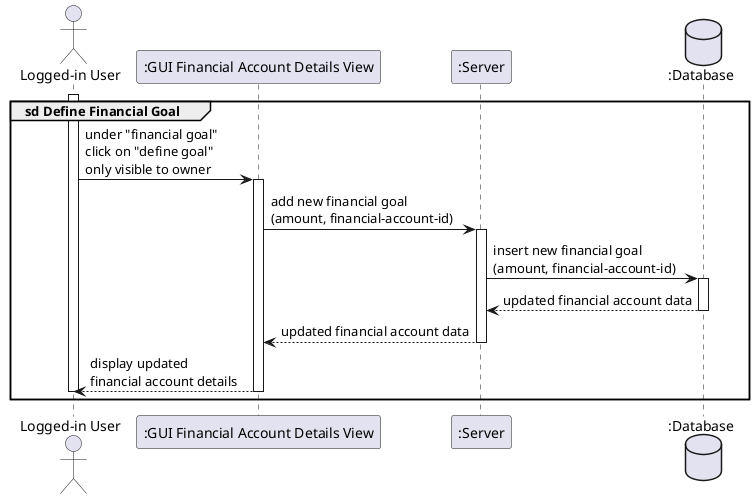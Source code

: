 @startuml

actor "Logged-in User" as user
participant ":GUI Financial Account Details View" as gui
participant ":Server" as server
database ":Database" as database

group sd Define Financial Goal
    activate user
    user -> gui++ : under "financial goal" \nclick on "define goal" \nonly visible to owner
        gui -> server++ : add new financial goal\n(amount, financial-account-id)
           server -> database++ : insert new financial goal \n(amount, financial-account-id)
           return updated financial account data
        return updated financial account data
    return display updated \nfinancial account details
    deactivate user
end

@enduml